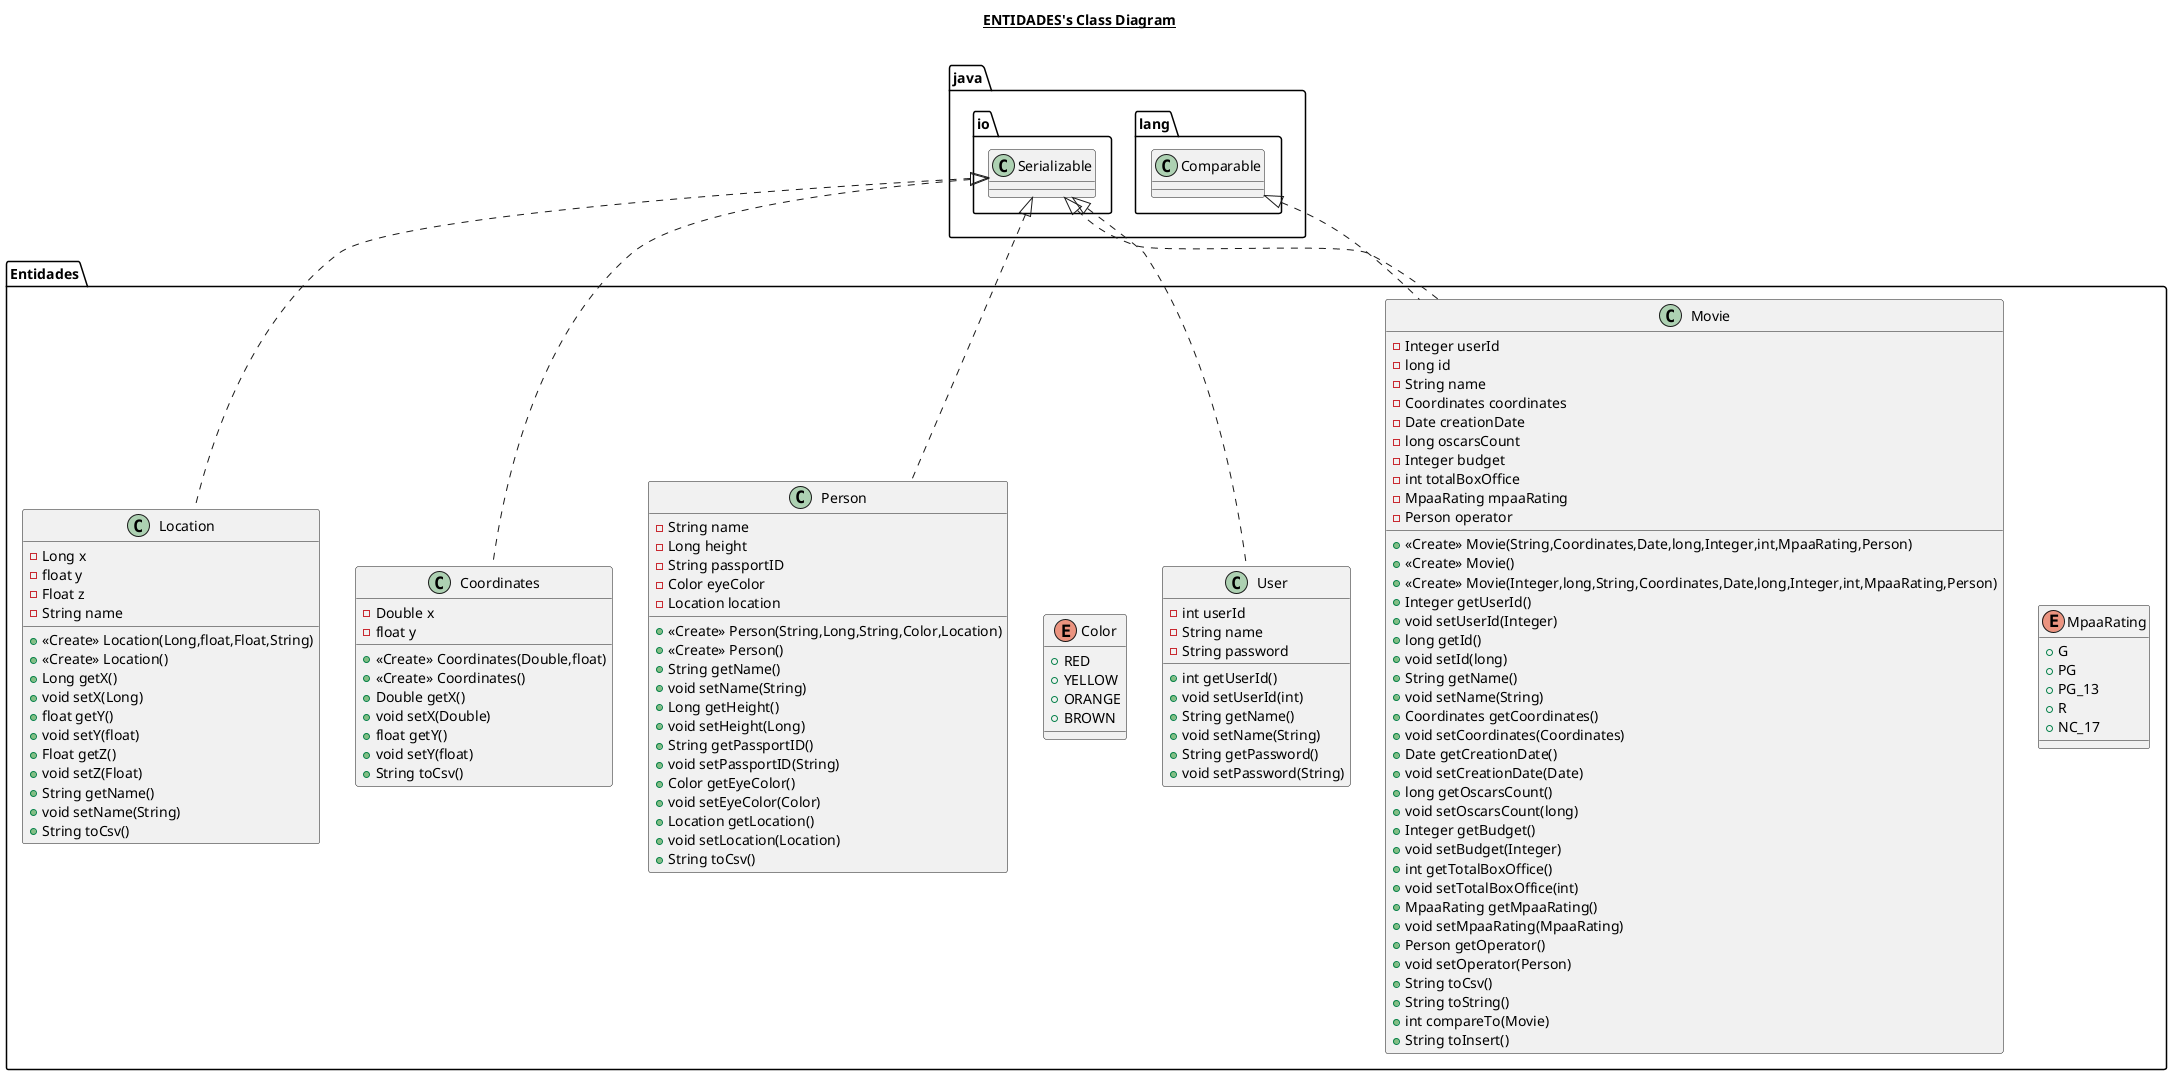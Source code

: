 @startuml

title __ENTIDADES's Class Diagram__\n

    enum Entidades.MpaaRating {
    +  G
    +  PG
    +  PG_13
    +  R
    +  NC_17
    }
    class Entidades.Movie {
    - Integer userId
    - long id
    - String name
    - Coordinates coordinates
    - Date creationDate
    - long oscarsCount
    - Integer budget
    - int totalBoxOffice
    - MpaaRating mpaaRating
    - Person operator
    + <<Create>> Movie(String,Coordinates,Date,long,Integer,int,MpaaRating,Person)
    + <<Create>> Movie()
    + <<Create>> Movie(Integer,long,String,Coordinates,Date,long,Integer,int,MpaaRating,Person)
    + Integer getUserId()
    + void setUserId(Integer)
    + long getId()
    + void setId(long)
    + String getName()
    + void setName(String)
    + Coordinates getCoordinates()
    + void setCoordinates(Coordinates)
    + Date getCreationDate()
    + void setCreationDate(Date)
    + long getOscarsCount()
    + void setOscarsCount(long)
    + Integer getBudget()
    + void setBudget(Integer)
    + int getTotalBoxOffice()
    + void setTotalBoxOffice(int)
    + MpaaRating getMpaaRating()
    + void setMpaaRating(MpaaRating)
    + Person getOperator()
    + void setOperator(Person)
    + String toCsv()
    + String toString()
    + int compareTo(Movie)
    + String toInsert()
    }
    class Entidades.User {
    - int userId
    - String name
    - String password
    + int getUserId()
    + void setUserId(int)
    + String getName()
    + void setName(String)
    + String getPassword()
    + void setPassword(String)
    }
    enum Entidades.Color {
    +  RED
    +  YELLOW
    +  ORANGE
    +  BROWN
    }
    class Entidades.Person {
    - String name
    - Long height
    - String passportID
    - Color eyeColor
    - Location location
    + <<Create>> Person(String,Long,String,Color,Location)
    + <<Create>> Person()
    + String getName()
    + void setName(String)
    + Long getHeight()
    + void setHeight(Long)
    + String getPassportID()
    + void setPassportID(String)
    + Color getEyeColor()
    + void setEyeColor(Color)
    + Location getLocation()
    + void setLocation(Location)
    + String toCsv()
    }
    class Entidades.Coordinates {
    - Double x
    - float y
    + <<Create>> Coordinates(Double,float)
    + <<Create>> Coordinates()
    + Double getX()
    + void setX(Double)
    + float getY()
    + void setY(float)
    + String toCsv()
    }
    class Entidades.Location {
    - Long x
    - float y
    - Float z
    - String name
    + <<Create>> Location(Long,float,Float,String)
    + <<Create>> Location()
    + Long getX()
    + void setX(Long)
    + float getY()
    + void setY(float)
    + Float getZ()
    + void setZ(Float)
    + String getName()
    + void setName(String)
    + String toCsv()
    }


    java.io.Serializable <|.. Entidades.Movie
    java.lang.Comparable <|.. Entidades.Movie
    java.io.Serializable <|.. Entidades.User
    java.io.Serializable <|.. Entidades.Person
    java.io.Serializable <|.. Entidades.Coordinates
    java.io.Serializable <|.. Entidades.Location

@enduml